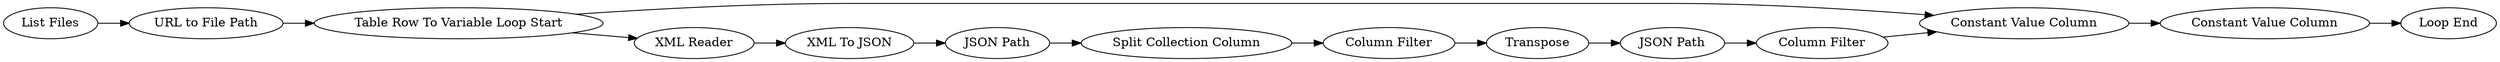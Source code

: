 digraph {
	24 -> 22
	13 -> 26
	18 -> 19
	12 -> 2
	22 -> 25
	23 -> 24
	2 -> 13
	1 -> 12
	3 -> 17
	17 -> 18
	2 -> 3
	25 -> 13
	19 -> 23
	26 -> 6
	24 [label=Transpose]
	13 [label="Constant Value Column"]
	1 [label="List Files"]
	22 [label="JSON Path"]
	23 [label="Column Filter"]
	26 [label="Constant Value Column"]
	18 [label="JSON Path"]
	6 [label="Loop End"]
	25 [label="Column Filter"]
	17 [label="XML To JSON"]
	3 [label="XML Reader"]
	2 [label="Table Row To Variable Loop Start"]
	12 [label="URL to File Path"]
	19 [label="Split Collection Column"]
	rankdir=LR
}
